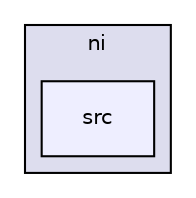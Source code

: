 digraph "src" {
  compound=true
  node [ fontsize="10", fontname="Helvetica"];
  edge [ labelfontsize="10", labelfontname="Helvetica"];
  subgraph clusterdir_d1f9b04644e2093c818cd00006f4e033 {
    graph [ bgcolor="#ddddee", pencolor="black", label="ni" fontname="Helvetica", fontsize="10", URL="dir_d1f9b04644e2093c818cd00006f4e033.html"]
  dir_e45d670c65a768c3247ec8d8921f827b [shape=box, label="src", style="filled", fillcolor="#eeeeff", pencolor="black", URL="dir_e45d670c65a768c3247ec8d8921f827b.html"];
  }
}
